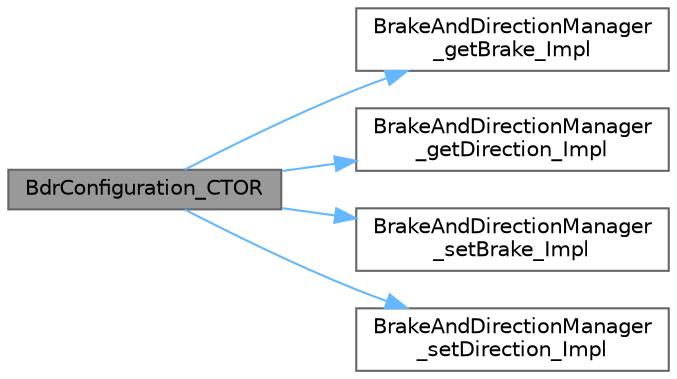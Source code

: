 digraph "BdrConfiguration_CTOR"
{
 // LATEX_PDF_SIZE
  bgcolor="transparent";
  edge [fontname=Helvetica,fontsize=10,labelfontname=Helvetica,labelfontsize=10];
  node [fontname=Helvetica,fontsize=10,shape=box,height=0.2,width=0.4];
  rankdir="LR";
  Node1 [id="Node000001",label="BdrConfiguration_CTOR",height=0.2,width=0.4,color="gray40", fillcolor="grey60", style="filled", fontcolor="black",tooltip="Constructor for the Brake and Direction Configuration."];
  Node1 -> Node2 [id="edge1_Node000001_Node000002",color="steelblue1",style="solid",tooltip=" "];
  Node2 [id="Node000002",label="BrakeAndDirectionManager\l_getBrake_Impl",height=0.2,width=0.4,color="grey40", fillcolor="white", style="filled",URL="$_brake_and_direction_manager_8c.html#a6d3f67cd3adbac9819b3aa335ea909eb",tooltip="Gets the current brake configuration."];
  Node1 -> Node3 [id="edge2_Node000001_Node000003",color="steelblue1",style="solid",tooltip=" "];
  Node3 [id="Node000003",label="BrakeAndDirectionManager\l_getDirection_Impl",height=0.2,width=0.4,color="grey40", fillcolor="white", style="filled",URL="$_brake_and_direction_manager_8c.html#a1fff9ba494f5ee22995487b159e238f6",tooltip="Gets the current direction configuration."];
  Node1 -> Node4 [id="edge3_Node000001_Node000004",color="steelblue1",style="solid",tooltip=" "];
  Node4 [id="Node000004",label="BrakeAndDirectionManager\l_setBrake_Impl",height=0.2,width=0.4,color="grey40", fillcolor="white", style="filled",URL="$_brake_and_direction_manager_8c.html#a1e4c93ccbbd1ccadba05e0c4c5db18f2",tooltip="Sets the brake configuration."];
  Node1 -> Node5 [id="edge4_Node000001_Node000005",color="steelblue1",style="solid",tooltip=" "];
  Node5 [id="Node000005",label="BrakeAndDirectionManager\l_setDirection_Impl",height=0.2,width=0.4,color="grey40", fillcolor="white", style="filled",URL="$_brake_and_direction_manager_8c.html#a939643b506b1f1eefb775d72655f8c22",tooltip="Sets the direction configuration."];
}
